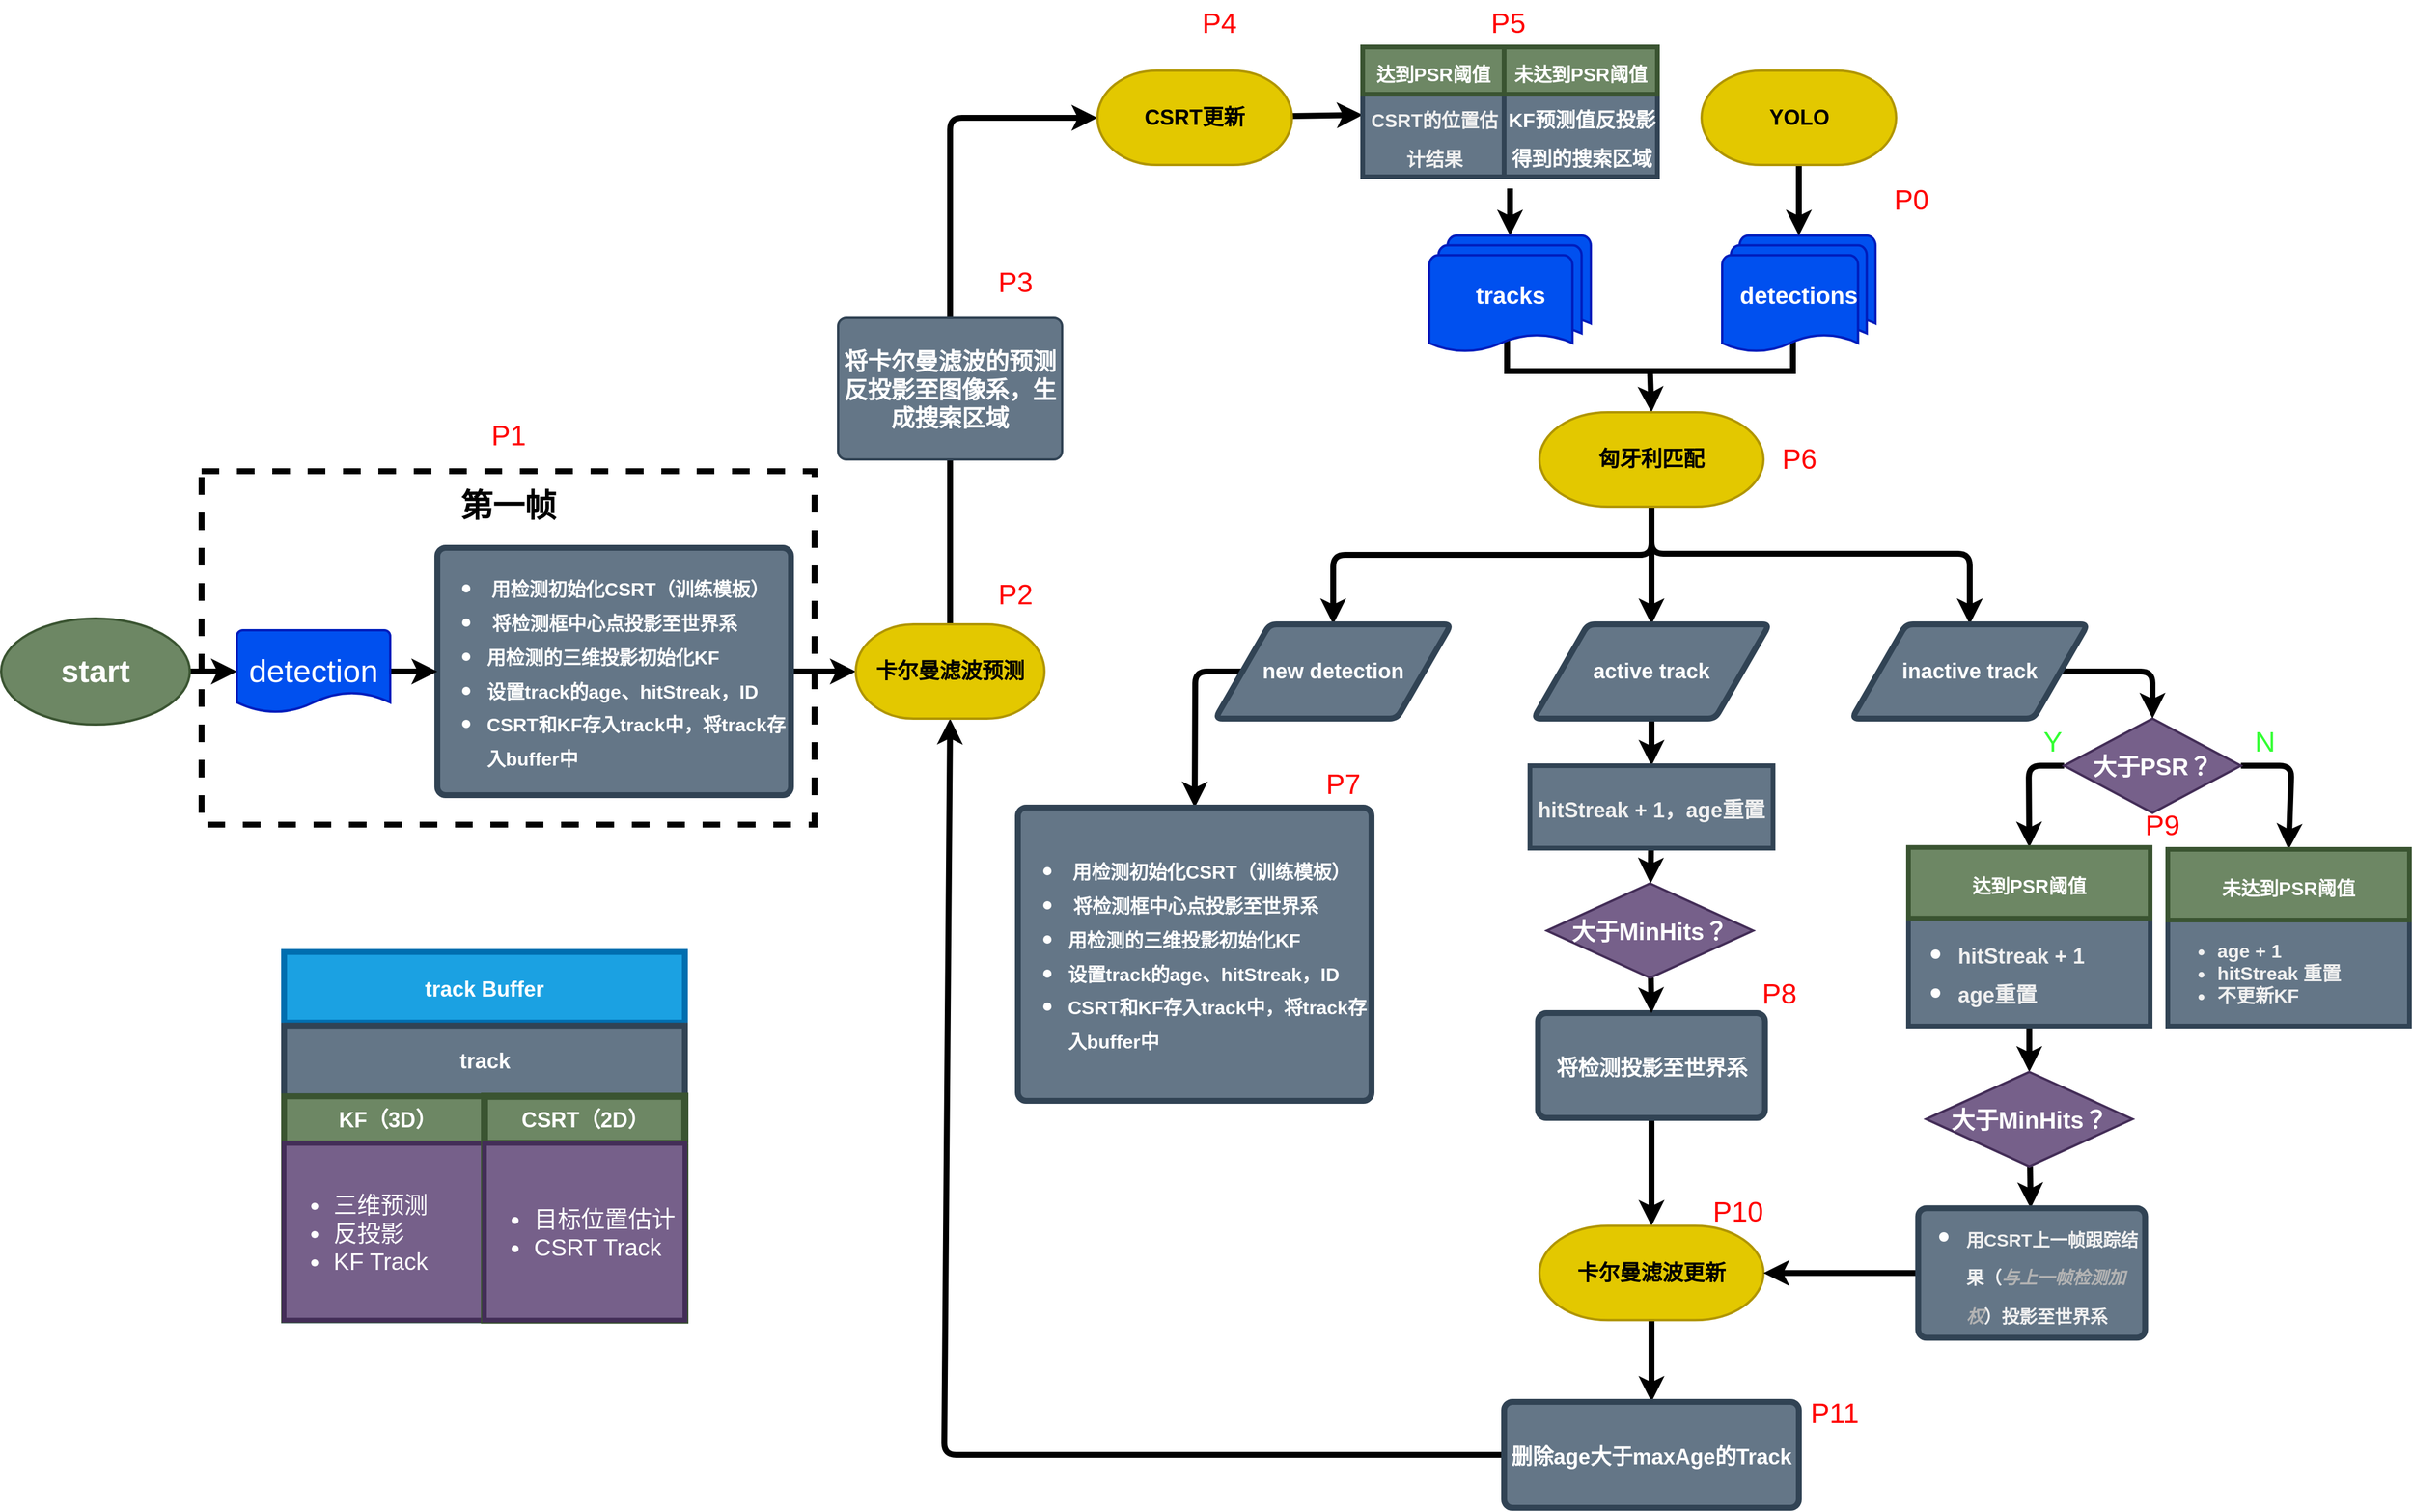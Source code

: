 <mxfile>
    <diagram id="lEXBrJzxEkvyf8anEAot" name="第 1 页">
        <mxGraphModel dx="3330" dy="1825" grid="1" gridSize="10" guides="1" tooltips="1" connect="1" arrows="1" fold="1" page="0" pageScale="1" pageWidth="827" pageHeight="1169" math="0" shadow="0">
            <root>
                <mxCell id="0"/>
                <mxCell id="1" parent="0"/>
                <mxCell id="180" value="" style="rounded=0;whiteSpace=wrap;html=1;fillStyle=auto;strokeWidth=5;fontSize=27;fillColor=none;dashed=1;" parent="1" vertex="1">
                    <mxGeometry x="-790" y="-140" width="520" height="300" as="geometry"/>
                </mxCell>
                <mxCell id="53" style="edgeStyle=none;html=1;exitX=0.5;exitY=1;exitDx=0;exitDy=0;entryX=0.5;entryY=0;entryDx=0;entryDy=0;fontSize=18;strokeWidth=5;" parent="1" target="152" edge="1">
                    <mxGeometry relative="1" as="geometry">
                        <mxPoint x="440" y="-135" as="sourcePoint"/>
                        <mxPoint x="440" y="-45" as="targetPoint"/>
                        <Array as="points">
                            <mxPoint x="440" y="-95"/>
                        </Array>
                    </mxGeometry>
                </mxCell>
                <mxCell id="54" style="edgeStyle=none;html=1;exitX=0.5;exitY=1;exitDx=0;exitDy=0;entryX=0.5;entryY=0;entryDx=0;entryDy=0;fontSize=18;strokeWidth=5;" parent="1" target="151" edge="1">
                    <mxGeometry relative="1" as="geometry">
                        <mxPoint x="440" y="-109" as="sourcePoint"/>
                        <mxPoint x="170" y="16.0" as="targetPoint"/>
                        <Array as="points">
                            <mxPoint x="440" y="-69"/>
                            <mxPoint x="170" y="-69"/>
                        </Array>
                    </mxGeometry>
                </mxCell>
                <mxCell id="55" style="edgeStyle=none;html=1;exitX=0.5;exitY=1;exitDx=0;exitDy=0;entryX=0.5;entryY=0;entryDx=0;entryDy=0;fontSize=18;strokeWidth=5;" parent="1" target="153" edge="1">
                    <mxGeometry relative="1" as="geometry">
                        <mxPoint x="440" y="-110" as="sourcePoint"/>
                        <mxPoint x="720.2" y="12.04" as="targetPoint"/>
                        <Array as="points">
                            <mxPoint x="440" y="-70"/>
                            <mxPoint x="635" y="-70"/>
                            <mxPoint x="710" y="-70"/>
                        </Array>
                    </mxGeometry>
                </mxCell>
                <mxCell id="44" style="edgeStyle=none;html=1;exitX=0;exitY=0.5;exitDx=0;exitDy=0;exitPerimeter=0;fontSize=18;strokeWidth=5;entryX=0.5;entryY=0;entryDx=0;entryDy=0;entryPerimeter=0;" parent="1" source="42" target="109" edge="1">
                    <mxGeometry relative="1" as="geometry">
                        <mxPoint x="441" y="-190" as="targetPoint"/>
                    </mxGeometry>
                </mxCell>
                <mxCell id="42" value="" style="strokeWidth=5;html=1;shape=mxgraph.flowchart.annotation_1;align=left;pointerEvents=1;fontSize=18;rotation=-90;" parent="1" vertex="1">
                    <mxGeometry x="410" y="-375" width="57.5" height="242.5" as="geometry"/>
                </mxCell>
                <mxCell id="250" value="" style="edgeStyle=none;html=1;strokeWidth=5;fontSize=24;fontColor=#B3B3B3;" edge="1" parent="1" source="89" target="198">
                    <mxGeometry relative="1" as="geometry"/>
                </mxCell>
                <mxCell id="89" value="&lt;div style=&quot;&quot;&gt;&lt;b style=&quot;background-color: initial; font-size: 18px;&quot;&gt;将检测投影至世界系&lt;/b&gt;&lt;br&gt;&lt;/div&gt;" style="rounded=1;whiteSpace=wrap;html=1;absoluteArcSize=1;arcSize=14;strokeWidth=5;fontSize=24;fillColor=#647687;align=center;fillStyle=auto;fontColor=#ffffff;strokeColor=#314354;" parent="1" vertex="1">
                    <mxGeometry x="343.75" y="320" width="192.5" height="89" as="geometry"/>
                </mxCell>
                <mxCell id="129" style="edgeStyle=none;html=1;fontSize=20;strokeWidth=5;entryX=0.5;entryY=1;entryDx=0;entryDy=0;entryPerimeter=0;exitX=0;exitY=0.5;exitDx=0;exitDy=0;" parent="1" target="173" edge="1" source="199">
                    <mxGeometry relative="1" as="geometry">
                        <mxPoint x="340" y="725" as="sourcePoint"/>
                        <mxPoint x="-155" as="targetPoint"/>
                        <Array as="points">
                            <mxPoint x="-160" y="695"/>
                        </Array>
                    </mxGeometry>
                </mxCell>
                <mxCell id="109" value="&lt;b&gt;匈牙利匹配&lt;/b&gt;" style="strokeWidth=2;html=1;shape=mxgraph.flowchart.terminator;whiteSpace=wrap;fontSize=18;fillColor=#e3c800;fontColor=#000000;strokeColor=#B09500;" parent="1" vertex="1">
                    <mxGeometry x="345" y="-190" width="190" height="80" as="geometry"/>
                </mxCell>
                <mxCell id="125" style="edgeStyle=none;html=1;exitX=0.5;exitY=1;exitDx=0;exitDy=0;entryX=0.5;entryY=0;entryDx=0;entryDy=0;fontSize=20;strokeWidth=5;entryPerimeter=0;" parent="1" target="145" edge="1">
                    <mxGeometry relative="1" as="geometry">
                        <mxPoint x="320" y="-380" as="sourcePoint"/>
                        <mxPoint x="320" y="-315" as="targetPoint"/>
                    </mxGeometry>
                </mxCell>
                <mxCell id="130" value="track Buffer" style="swimlane;fontSize=18;startSize=60;fillColor=#1ba1e2;strokeColor=#006EAF;fontColor=#ffffff;strokeWidth=5;" parent="1" vertex="1">
                    <mxGeometry x="-720" y="268.13" width="340" height="312.5" as="geometry">
                        <mxRectangle x="610" y="-800" width="140" height="50" as="alternateBounds"/>
                    </mxGeometry>
                </mxCell>
                <mxCell id="137" value="track" style="swimlane;childLayout=stackLayout;resizeParent=1;resizeParentMax=0;startSize=60;html=1;labelBackgroundColor=none;labelBorderColor=none;fontSize=18;fillColor=#647687;fontColor=#ffffff;strokeColor=#314354;strokeWidth=5;" parent="130" vertex="1">
                    <mxGeometry y="62.5" width="340" height="250" as="geometry">
                        <mxRectangle y="62.5" width="200" height="60" as="alternateBounds"/>
                    </mxGeometry>
                </mxCell>
                <mxCell id="138" value="&amp;nbsp;KF（3D）" style="swimlane;startSize=40;html=1;labelBackgroundColor=none;labelBorderColor=none;fontSize=18;fillColor=#6d8764;fontColor=#ffffff;strokeColor=#3A5431;strokeWidth=5;" parent="137" vertex="1">
                    <mxGeometry y="60" width="170" height="190" as="geometry">
                        <mxRectangle y="60" width="50" height="180" as="alternateBounds"/>
                    </mxGeometry>
                </mxCell>
                <mxCell id="143" value="&lt;ul&gt;&lt;li&gt;三维预测&lt;/li&gt;&lt;li&gt;反投影&lt;/li&gt;&lt;li style=&quot;&quot;&gt;KF Track&lt;/li&gt;&lt;/ul&gt;" style="rounded=0;whiteSpace=wrap;html=1;fillStyle=auto;fontSize=20;fillColor=#76608a;fontColor=#ffffff;strokeColor=#432D57;strokeWidth=4;align=left;" parent="138" vertex="1">
                    <mxGeometry y="40" width="170" height="150" as="geometry"/>
                </mxCell>
                <mxCell id="140" value="CSRT（2D）" style="swimlane;startSize=40;html=1;labelBackgroundColor=none;labelBorderColor=none;fontSize=18;fillColor=#6d8764;fontColor=#ffffff;strokeColor=#3A5431;strokeWidth=6;" parent="137" vertex="1">
                    <mxGeometry x="170" y="60" width="170" height="190" as="geometry"/>
                </mxCell>
                <mxCell id="144" value="&lt;ul&gt;&lt;li&gt;&lt;span style=&quot;background-color: initial;&quot;&gt;目标位置估计&lt;/span&gt;&lt;/li&gt;&lt;li&gt;&lt;span style=&quot;background-color: initial;&quot;&gt;CSRT Track&lt;/span&gt;&lt;/li&gt;&lt;/ul&gt;" style="rounded=0;whiteSpace=wrap;html=1;fillStyle=auto;fontSize=20;fillColor=#76608a;fontColor=#ffffff;strokeColor=#432D57;strokeWidth=4;align=left;" parent="140" vertex="1">
                    <mxGeometry y="40" width="170" height="150" as="geometry"/>
                </mxCell>
                <mxCell id="142" value="" style="swimlane;startSize=20;html=1;labelBackgroundColor=none;labelBorderColor=none;fontSize=18;" parent="137" vertex="1">
                    <mxGeometry x="340" y="60" height="190" as="geometry"/>
                </mxCell>
                <mxCell id="145" value="&lt;b&gt;tracks&lt;/b&gt;" style="strokeWidth=2;html=1;shape=mxgraph.flowchart.multi-document;whiteSpace=wrap;fillStyle=auto;fontSize=20;fillColor=#0050ef;strokeColor=#001DBC;fontColor=#ffffff;align=center;" parent="1" vertex="1">
                    <mxGeometry x="251.5" y="-340" width="137" height="100" as="geometry"/>
                </mxCell>
                <mxCell id="148" value="&lt;b&gt;detections&lt;/b&gt;" style="strokeWidth=2;html=1;shape=mxgraph.flowchart.multi-document;whiteSpace=wrap;fillStyle=auto;fontSize=20;fillColor=#0050ef;strokeColor=#001DBC;fontColor=#ffffff;align=center;" parent="1" vertex="1">
                    <mxGeometry x="500" y="-340" width="130" height="100" as="geometry"/>
                </mxCell>
                <mxCell id="244" style="edgeStyle=none;html=1;exitX=1;exitY=0.5;exitDx=0;exitDy=0;exitPerimeter=0;entryX=0.5;entryY=0;entryDx=0;entryDy=0;strokeWidth=5;fontSize=24;fontColor=#B3B3B3;" edge="1" parent="1" source="149" target="187">
                    <mxGeometry relative="1" as="geometry">
                        <Array as="points">
                            <mxPoint x="983" y="110"/>
                        </Array>
                    </mxGeometry>
                </mxCell>
                <mxCell id="259" style="edgeStyle=none;html=1;exitX=0;exitY=0.5;exitDx=0;exitDy=0;exitPerimeter=0;entryX=0.5;entryY=0;entryDx=0;entryDy=0;strokeWidth=5;fontSize=24;fontColor=#B3B3B3;" edge="1" parent="1" source="149" target="188">
                    <mxGeometry relative="1" as="geometry">
                        <Array as="points">
                            <mxPoint x="760" y="110"/>
                        </Array>
                    </mxGeometry>
                </mxCell>
                <mxCell id="149" value="&lt;b&gt;大于PSR？&lt;/b&gt;" style="strokeWidth=2;html=1;shape=mxgraph.flowchart.decision;whiteSpace=wrap;fillStyle=auto;fontSize=20;fillColor=#76608a;fontColor=#ffffff;strokeColor=#432D57;" parent="1" vertex="1">
                    <mxGeometry x="790.01" y="70" width="150" height="80" as="geometry"/>
                </mxCell>
                <mxCell id="272" style="edgeStyle=none;html=1;exitX=0;exitY=0.5;exitDx=0;exitDy=0;entryX=0.5;entryY=0;entryDx=0;entryDy=0;strokeWidth=5;fontSize=24;fontColor=#B3B3B3;" edge="1" parent="1" source="151" target="83">
                    <mxGeometry relative="1" as="geometry">
                        <Array as="points">
                            <mxPoint x="53" y="30"/>
                        </Array>
                    </mxGeometry>
                </mxCell>
                <mxCell id="151" value="&lt;b style=&quot;font-size: 18px;&quot;&gt;new detection&lt;/b&gt;" style="shape=parallelogram;html=1;strokeWidth=5;perimeter=parallelogramPerimeter;whiteSpace=wrap;rounded=1;arcSize=12;size=0.23;fillStyle=auto;fontSize=16;fillColor=#647687;fontColor=#ffffff;strokeColor=#314354;" parent="1" vertex="1">
                    <mxGeometry x="70" y="-10" width="200" height="80" as="geometry"/>
                </mxCell>
                <mxCell id="267" value="" style="edgeStyle=none;html=1;strokeWidth=5;fontSize=24;fontColor=#B3B3B3;" edge="1" parent="1" source="152" target="266">
                    <mxGeometry relative="1" as="geometry"/>
                </mxCell>
                <mxCell id="152" value="&lt;b style=&quot;font-size: 18px;&quot;&gt;active track&lt;/b&gt;" style="shape=parallelogram;html=1;strokeWidth=5;perimeter=parallelogramPerimeter;whiteSpace=wrap;rounded=1;arcSize=12;size=0.23;fillStyle=auto;fontSize=16;fillColor=#647687;fontColor=#ffffff;strokeColor=#314354;" parent="1" vertex="1">
                    <mxGeometry x="340" y="-10" width="200" height="80" as="geometry"/>
                </mxCell>
                <mxCell id="213" style="edgeStyle=none;html=1;exitX=1;exitY=0.5;exitDx=0;exitDy=0;entryX=0.5;entryY=0;entryDx=0;entryDy=0;entryPerimeter=0;strokeWidth=5;fontSize=18;" parent="1" source="153" target="149" edge="1">
                    <mxGeometry relative="1" as="geometry">
                        <Array as="points">
                            <mxPoint x="865" y="30"/>
                        </Array>
                    </mxGeometry>
                </mxCell>
                <mxCell id="153" value="&lt;b style=&quot;font-size: 18px;&quot;&gt;inactive track&lt;/b&gt;" style="shape=parallelogram;html=1;strokeWidth=5;perimeter=parallelogramPerimeter;whiteSpace=wrap;rounded=1;arcSize=12;size=0.23;fillStyle=auto;fontSize=16;fillColor=#647687;fontColor=#ffffff;strokeColor=#314354;" parent="1" vertex="1">
                    <mxGeometry x="610" y="-10" width="200" height="80" as="geometry"/>
                </mxCell>
                <mxCell id="177" value="" style="edgeStyle=none;html=1;strokeWidth=5;fontSize=27;" parent="1" source="160" target="175" edge="1">
                    <mxGeometry relative="1" as="geometry"/>
                </mxCell>
                <mxCell id="160" value="&lt;b&gt;&lt;font style=&quot;font-size: 27px;&quot;&gt;start&lt;/font&gt;&lt;/b&gt;" style="strokeWidth=2;html=1;shape=mxgraph.flowchart.start_1;whiteSpace=wrap;fillStyle=auto;fontSize=16;fillColor=#6d8764;strokeColor=#3A5431;fontColor=#ffffff;" parent="1" vertex="1">
                    <mxGeometry x="-960" y="-15" width="160" height="90" as="geometry"/>
                </mxCell>
                <mxCell id="172" style="edgeStyle=none;html=1;exitX=1;exitY=0.5;exitDx=0;exitDy=0;strokeWidth=5;fontSize=27;entryX=0;entryY=0.5;entryDx=0;entryDy=0;entryPerimeter=0;" parent="1" source="161" target="173" edge="1">
                    <mxGeometry relative="1" as="geometry">
                        <mxPoint x="-260" y="-150" as="targetPoint"/>
                        <Array as="points"/>
                    </mxGeometry>
                </mxCell>
                <mxCell id="161" value="&lt;div style=&quot;&quot;&gt;&lt;ul&gt;&lt;li&gt;&lt;span style=&quot;background-color: initial;&quot;&gt;&lt;b&gt;&lt;font style=&quot;font-size: 14px;&quot;&gt;&amp;nbsp;&lt;/font&gt;&lt;font style=&quot;font-size: 16px;&quot;&gt;用检测初始化CSRT（训练模板）&lt;/font&gt;&lt;/b&gt;&lt;/span&gt;&lt;/li&gt;&lt;li&gt;&lt;span style=&quot;background-color: initial;&quot;&gt;&lt;font size=&quot;3&quot; style=&quot;&quot;&gt;&lt;b&gt;&amp;nbsp;将检测框中心点投影至世界系&lt;/b&gt;&lt;/font&gt;&lt;/span&gt;&lt;/li&gt;&lt;li&gt;&lt;span style=&quot;background-color: initial;&quot;&gt;&lt;font size=&quot;3&quot; style=&quot;&quot;&gt;&lt;b&gt;用检测的三维投影初始化KF&lt;/b&gt;&lt;/font&gt;&lt;/span&gt;&lt;/li&gt;&lt;li&gt;&lt;span style=&quot;background-color: initial;&quot;&gt;&lt;font size=&quot;3&quot; style=&quot;&quot;&gt;&lt;b&gt;设置track的age、hitStreak，ID&lt;/b&gt;&lt;/font&gt;&lt;/span&gt;&lt;/li&gt;&lt;li&gt;&lt;font size=&quot;3&quot; style=&quot;&quot;&gt;&lt;b&gt;CSRT和KF存入track中，将track存入buffer中&lt;/b&gt;&lt;/font&gt;&lt;/li&gt;&lt;/ul&gt;&lt;/div&gt;" style="rounded=1;whiteSpace=wrap;html=1;absoluteArcSize=1;arcSize=14;strokeWidth=5;fontSize=24;fillColor=#647687;align=left;fontColor=#ffffff;strokeColor=#314354;" parent="1" vertex="1">
                    <mxGeometry x="-590" y="-75" width="300" height="210" as="geometry"/>
                </mxCell>
                <mxCell id="174" style="edgeStyle=none;html=1;exitX=0.5;exitY=0;exitDx=0;exitDy=0;exitPerimeter=0;strokeWidth=5;fontSize=27;entryX=0;entryY=0.5;entryDx=0;entryDy=0;entryPerimeter=0;" parent="1" source="173" target="209" edge="1">
                    <mxGeometry relative="1" as="geometry">
                        <mxPoint x="-155" y="-380" as="targetPoint"/>
                        <Array as="points">
                            <mxPoint x="-155" y="-440"/>
                        </Array>
                    </mxGeometry>
                </mxCell>
                <mxCell id="173" value="&lt;b&gt;卡尔曼滤波预测&lt;/b&gt;" style="strokeWidth=2;html=1;shape=mxgraph.flowchart.terminator;whiteSpace=wrap;fontSize=18;fillColor=#e3c800;fontColor=#000000;strokeColor=#B09500;" parent="1" vertex="1">
                    <mxGeometry x="-235" y="-10" width="160" height="80" as="geometry"/>
                </mxCell>
                <mxCell id="178" value="" style="edgeStyle=none;html=1;strokeWidth=5;fontSize=27;" parent="1" source="175" target="161" edge="1">
                    <mxGeometry relative="1" as="geometry"/>
                </mxCell>
                <mxCell id="175" value="detection" style="strokeWidth=2;html=1;shape=mxgraph.flowchart.document2;whiteSpace=wrap;size=0.25;fillStyle=auto;strokeColor=#001DBC;fontSize=27;fillColor=#0050ef;fontColor=#ffffff;" parent="1" vertex="1">
                    <mxGeometry x="-760" y="-5" width="130" height="70" as="geometry"/>
                </mxCell>
                <mxCell id="179" value="&lt;b&gt;第一帧&lt;/b&gt;" style="text;html=1;align=center;verticalAlign=middle;resizable=0;points=[];autosize=1;strokeColor=none;fillColor=none;fontSize=27;" parent="1" vertex="1">
                    <mxGeometry x="-580" y="-135" width="100" height="50" as="geometry"/>
                </mxCell>
                <mxCell id="182" style="edgeStyle=none;html=1;entryX=0.5;entryY=0;entryDx=0;entryDy=0;entryPerimeter=0;strokeWidth=5;fontSize=27;" parent="1" source="181" target="148" edge="1">
                    <mxGeometry relative="1" as="geometry"/>
                </mxCell>
                <mxCell id="181" value="&lt;b&gt;YOLO&lt;/b&gt;" style="strokeWidth=2;html=1;shape=mxgraph.flowchart.terminator;whiteSpace=wrap;fontSize=18;fillColor=#e3c800;fontColor=#000000;strokeColor=#B09500;" parent="1" vertex="1">
                    <mxGeometry x="482.5" y="-480" width="165" height="80" as="geometry"/>
                </mxCell>
                <mxCell id="260" value="" style="edgeStyle=none;html=1;strokeWidth=5;fontSize=24;fontColor=#B3B3B3;" edge="1" parent="1" source="185" target="253">
                    <mxGeometry relative="1" as="geometry"/>
                </mxCell>
                <mxCell id="185" value="&lt;ul&gt;&lt;li&gt;&lt;b style=&quot;background-color: initial;&quot;&gt;&lt;font style=&quot;&quot;&gt;&lt;font style=&quot;font-size: 18px;&quot; color=&quot;#f0f0f0&quot;&gt;hitStreak + 1&lt;/font&gt;&lt;/font&gt;&lt;/b&gt;&lt;/li&gt;&lt;li&gt;&lt;b style=&quot;background-color: initial;&quot;&gt;&lt;font style=&quot;&quot;&gt;&lt;font style=&quot;font-size: 18px;&quot; color=&quot;#f0f0f0&quot;&gt;age重置&lt;/font&gt;&lt;/font&gt;&lt;/b&gt;&lt;/li&gt;&lt;/ul&gt;" style="rounded=0;whiteSpace=wrap;html=1;fillStyle=auto;strokeColor=#314354;strokeWidth=4;fontSize=27;fillColor=#647687;fontColor=#ffffff;align=left;container=0;" parent="1" vertex="1">
                    <mxGeometry x="658" y="239.38" width="205" height="91.62" as="geometry"/>
                </mxCell>
                <mxCell id="186" value="&lt;ul style=&quot;color: rgb(240, 240, 240); font-size: 16px;&quot;&gt;&lt;li&gt;&lt;b&gt;age + 1&lt;/b&gt;&lt;/li&gt;&lt;li&gt;&lt;b&gt;hitStreak 重置&lt;/b&gt;&lt;/li&gt;&lt;li&gt;&lt;b&gt;不更新KF&lt;/b&gt;&lt;/li&gt;&lt;/ul&gt;" style="rounded=0;whiteSpace=wrap;html=1;fillStyle=auto;strokeColor=#314354;strokeWidth=4;fontSize=27;fillColor=#647687;fontColor=#ffffff;align=left;container=0;" parent="1" vertex="1">
                    <mxGeometry x="878" y="241" width="205" height="90" as="geometry"/>
                </mxCell>
                <mxCell id="187" value="&lt;b style=&quot;font-size: 16px;&quot;&gt;未达到PSR阈值&lt;/b&gt;" style="rounded=0;whiteSpace=wrap;html=1;fillStyle=auto;strokeColor=#3A5431;strokeWidth=4;fontSize=27;fillColor=#6d8764;fontColor=#ffffff;container=0;" parent="1" vertex="1">
                    <mxGeometry x="878" y="181" width="205" height="60" as="geometry"/>
                </mxCell>
                <mxCell id="188" value="&lt;b style=&quot;font-size: 16px;&quot;&gt;达到PSR阈值&lt;/b&gt;" style="rounded=0;whiteSpace=wrap;html=1;fillStyle=auto;strokeColor=#3A5431;strokeWidth=4;fontSize=27;fillColor=#6d8764;fontColor=#ffffff;container=0;" parent="1" vertex="1">
                    <mxGeometry x="658" y="179.38" width="205" height="60" as="geometry"/>
                </mxCell>
                <mxCell id="200" value="" style="edgeStyle=none;html=1;strokeWidth=5;fontSize=15;" parent="1" source="198" target="199" edge="1">
                    <mxGeometry relative="1" as="geometry"/>
                </mxCell>
                <mxCell id="198" value="&lt;b&gt;卡尔曼滤波更新&lt;/b&gt;" style="strokeWidth=2;html=1;shape=mxgraph.flowchart.terminator;whiteSpace=wrap;fontSize=18;fillColor=#e3c800;fontColor=#000000;strokeColor=#B09500;" parent="1" vertex="1">
                    <mxGeometry x="345" y="500.63" width="190" height="80" as="geometry"/>
                </mxCell>
                <mxCell id="199" value="&lt;div style=&quot;&quot;&gt;&lt;b style=&quot;text-align: left; background-color: initial;&quot;&gt;&lt;font style=&quot;font-size: 18px;&quot;&gt;删除age大于maxAge的Track&lt;/font&gt;&lt;/b&gt;&lt;br&gt;&lt;/div&gt;" style="rounded=1;whiteSpace=wrap;html=1;absoluteArcSize=1;arcSize=14;strokeWidth=5;fontSize=24;fillColor=#647687;align=center;fillStyle=auto;fontColor=#ffffff;strokeColor=#314354;" parent="1" vertex="1">
                    <mxGeometry x="315" y="650" width="250" height="90" as="geometry"/>
                </mxCell>
                <mxCell id="212" value="" style="edgeStyle=none;html=1;strokeWidth=5;fontSize=18;entryX=0;entryY=0.25;entryDx=0;entryDy=0;" parent="1" source="209" target="214" edge="1">
                    <mxGeometry relative="1" as="geometry">
                        <mxPoint x="203.75" y="-440" as="targetPoint"/>
                    </mxGeometry>
                </mxCell>
                <mxCell id="209" value="&lt;b&gt;CSRT更新&lt;/b&gt;" style="strokeWidth=2;html=1;shape=mxgraph.flowchart.terminator;whiteSpace=wrap;fontSize=18;fillColor=#e3c800;fontColor=#000000;strokeColor=#B09500;" parent="1" vertex="1">
                    <mxGeometry x="-30" y="-480" width="165" height="80" as="geometry"/>
                </mxCell>
                <mxCell id="218" value="" style="group" parent="1" vertex="1" connectable="0">
                    <mxGeometry x="195" y="-500" width="250" height="110" as="geometry"/>
                </mxCell>
                <mxCell id="214" value="&lt;div style=&quot;text-align: center;&quot;&gt;&lt;b style=&quot;background-color: initial; color: rgb(240, 240, 240); font-size: 16px;&quot;&gt;CSRT的位置&lt;/b&gt;&lt;b style=&quot;background-color: initial; color: rgb(240, 240, 240); font-size: 16px;&quot;&gt;估计结果&lt;/b&gt;&lt;/div&gt;" style="rounded=0;whiteSpace=wrap;html=1;fillStyle=auto;strokeColor=#314354;strokeWidth=4;fontSize=27;fillColor=#647687;fontColor=#ffffff;align=left;container=0;" parent="218" vertex="1">
                    <mxGeometry y="40" width="120" height="70" as="geometry"/>
                </mxCell>
                <mxCell id="215" value="&lt;div style=&quot;text-align: center;&quot;&gt;&lt;b style=&quot;background-color: initial;&quot;&gt;&lt;font style=&quot;font-size: 17px;&quot;&gt;KF预测值反投影得到的搜索区域&lt;/font&gt;&lt;/b&gt;&lt;br&gt;&lt;/div&gt;" style="rounded=0;whiteSpace=wrap;html=1;fillStyle=auto;strokeColor=#314354;strokeWidth=4;fontSize=27;fillColor=#647687;fontColor=#ffffff;align=left;container=0;" parent="218" vertex="1">
                    <mxGeometry x="120" y="40" width="130" height="70" as="geometry"/>
                </mxCell>
                <mxCell id="216" value="&lt;b style=&quot;font-size: 16px;&quot;&gt;未达到PSR阈值&lt;/b&gt;" style="rounded=0;whiteSpace=wrap;html=1;fillStyle=auto;strokeColor=#3A5431;strokeWidth=4;fontSize=27;fillColor=#6d8764;fontColor=#ffffff;container=0;" parent="218" vertex="1">
                    <mxGeometry x="120" width="130" height="40" as="geometry"/>
                </mxCell>
                <mxCell id="217" value="&lt;b style=&quot;font-size: 16px;&quot;&gt;达到PSR阈值&lt;/b&gt;" style="rounded=0;whiteSpace=wrap;html=1;fillStyle=auto;strokeColor=#3A5431;strokeWidth=4;fontSize=27;fillColor=#6d8764;fontColor=#ffffff;container=0;" parent="218" vertex="1">
                    <mxGeometry width="120" height="40" as="geometry"/>
                </mxCell>
                <mxCell id="219" value="将卡尔曼滤波的预测反投影至图像系，生成搜索区域" style="rounded=1;whiteSpace=wrap;absoluteArcSize=1;arcSize=14;strokeWidth=2;fontSize=20;fillColor=#647687;align=center;fillStyle=auto;fontColor=#ffffff;strokeColor=#314354;labelPosition=center;verticalLabelPosition=middle;verticalAlign=middle;fontStyle=1" parent="1" vertex="1">
                    <mxGeometry x="-250" y="-270" width="190" height="120" as="geometry"/>
                </mxCell>
                <mxCell id="220" value="&lt;font color=&quot;#ff0000&quot; style=&quot;font-size: 24px;&quot;&gt;P1&lt;/font&gt;" style="text;html=1;align=center;verticalAlign=middle;resizable=0;points=[];autosize=1;strokeColor=none;fillColor=none;" vertex="1" parent="1">
                    <mxGeometry x="-555" y="-190" width="50" height="40" as="geometry"/>
                </mxCell>
                <mxCell id="221" value="&lt;font color=&quot;#ff0000&quot; style=&quot;font-size: 24px;&quot;&gt;P2&lt;/font&gt;" style="text;html=1;align=center;verticalAlign=middle;resizable=0;points=[];autosize=1;strokeColor=none;fillColor=none;" vertex="1" parent="1">
                    <mxGeometry x="-125" y="-55" width="50" height="40" as="geometry"/>
                </mxCell>
                <mxCell id="222" value="&lt;font color=&quot;#ff0000&quot; style=&quot;font-size: 24px;&quot;&gt;P3&lt;/font&gt;" style="text;html=1;align=center;verticalAlign=middle;resizable=0;points=[];autosize=1;strokeColor=none;fillColor=none;" vertex="1" parent="1">
                    <mxGeometry x="-125" y="-320" width="50" height="40" as="geometry"/>
                </mxCell>
                <mxCell id="223" value="&lt;font color=&quot;#ff0000&quot; style=&quot;font-size: 24px;&quot;&gt;P4&lt;/font&gt;" style="text;html=1;align=center;verticalAlign=middle;resizable=0;points=[];autosize=1;strokeColor=none;fillColor=none;" vertex="1" parent="1">
                    <mxGeometry x="47.5" y="-540" width="50" height="40" as="geometry"/>
                </mxCell>
                <mxCell id="224" value="&lt;font color=&quot;#ff0000&quot; style=&quot;font-size: 24px;&quot;&gt;P5&lt;/font&gt;" style="text;html=1;align=center;verticalAlign=middle;resizable=0;points=[];autosize=1;strokeColor=none;fillColor=none;" vertex="1" parent="1">
                    <mxGeometry x="292.5" y="-540" width="50" height="40" as="geometry"/>
                </mxCell>
                <mxCell id="226" value="&lt;font color=&quot;#ff0000&quot; style=&quot;font-size: 24px;&quot;&gt;P6&lt;/font&gt;" style="text;html=1;align=center;verticalAlign=middle;resizable=0;points=[];autosize=1;strokeColor=none;fillColor=none;" vertex="1" parent="1">
                    <mxGeometry x="540" y="-170" width="50" height="40" as="geometry"/>
                </mxCell>
                <mxCell id="227" value="&lt;font color=&quot;#ff0000&quot; style=&quot;font-size: 24px;&quot;&gt;P8&lt;/font&gt;" style="text;html=1;align=center;verticalAlign=middle;resizable=0;points=[];autosize=1;strokeColor=none;fillColor=none;" vertex="1" parent="1">
                    <mxGeometry x="522.5" y="284" width="50" height="40" as="geometry"/>
                </mxCell>
                <mxCell id="228" value="&lt;font color=&quot;#ff0000&quot; style=&quot;font-size: 24px;&quot;&gt;P9&lt;/font&gt;" style="text;html=1;align=center;verticalAlign=middle;resizable=0;points=[];autosize=1;strokeColor=none;fillColor=none;" vertex="1" parent="1">
                    <mxGeometry x="848" y="141" width="50" height="40" as="geometry"/>
                </mxCell>
                <mxCell id="229" value="&lt;font color=&quot;#ff0000&quot; style=&quot;font-size: 24px;&quot;&gt;P10&lt;/font&gt;" style="text;html=1;align=center;verticalAlign=middle;resizable=0;points=[];autosize=1;strokeColor=none;fillColor=none;" vertex="1" parent="1">
                    <mxGeometry x="477.5" y="469.38" width="70" height="40" as="geometry"/>
                </mxCell>
                <mxCell id="230" value="&lt;font color=&quot;#ff0000&quot; style=&quot;font-size: 24px;&quot;&gt;P11&lt;/font&gt;" style="text;html=1;align=center;verticalAlign=middle;resizable=0;points=[];autosize=1;strokeColor=none;fillColor=none;" vertex="1" parent="1">
                    <mxGeometry x="565" y="640" width="60" height="40" as="geometry"/>
                </mxCell>
                <mxCell id="231" value="&lt;font color=&quot;#ff0000&quot; style=&quot;font-size: 24px;&quot;&gt;P0&lt;/font&gt;" style="text;html=1;align=center;verticalAlign=middle;resizable=0;points=[];autosize=1;strokeColor=none;fillColor=none;" vertex="1" parent="1">
                    <mxGeometry x="635" y="-390" width="50" height="40" as="geometry"/>
                </mxCell>
                <mxCell id="233" value="&lt;font color=&quot;#33ff33&quot;&gt;Y&lt;/font&gt;" style="text;html=1;align=center;verticalAlign=middle;resizable=0;points=[];autosize=1;strokeColor=none;fillColor=none;fontSize=24;fontColor=#FF0000;" vertex="1" parent="1">
                    <mxGeometry x="760" y="70" width="40" height="40" as="geometry"/>
                </mxCell>
                <mxCell id="234" value="N" style="text;html=1;align=center;verticalAlign=middle;resizable=0;points=[];autosize=1;strokeColor=none;fillColor=none;fontSize=24;fontColor=#33FF33;" vertex="1" parent="1">
                    <mxGeometry x="940.01" y="70" width="40" height="40" as="geometry"/>
                </mxCell>
                <mxCell id="261" value="" style="edgeStyle=none;html=1;strokeWidth=5;fontSize=24;fontColor=#B3B3B3;" edge="1" parent="1" source="253" target="258">
                    <mxGeometry relative="1" as="geometry"/>
                </mxCell>
                <mxCell id="253" value="&lt;b&gt;大于MinHits？&lt;/b&gt;" style="strokeWidth=2;html=1;shape=mxgraph.flowchart.decision;whiteSpace=wrap;fillStyle=auto;fontSize=20;fillColor=#76608a;fontColor=#ffffff;strokeColor=#432D57;" vertex="1" parent="1">
                    <mxGeometry x="673" y="370" width="175" height="80" as="geometry"/>
                </mxCell>
                <mxCell id="265" style="edgeStyle=none;html=1;entryX=0.5;entryY=0;entryDx=0;entryDy=0;strokeWidth=5;fontSize=24;fontColor=#B3B3B3;" edge="1" parent="1" source="254" target="89">
                    <mxGeometry relative="1" as="geometry"/>
                </mxCell>
                <mxCell id="254" value="&lt;b&gt;大于MinHits？&lt;/b&gt;" style="strokeWidth=2;html=1;shape=mxgraph.flowchart.decision;whiteSpace=wrap;fillStyle=auto;fontSize=20;fillColor=#76608a;fontColor=#ffffff;strokeColor=#432D57;" vertex="1" parent="1">
                    <mxGeometry x="351.25" y="210" width="175" height="80" as="geometry"/>
                </mxCell>
                <mxCell id="263" style="edgeStyle=none;html=1;entryX=1;entryY=0.5;entryDx=0;entryDy=0;entryPerimeter=0;strokeWidth=5;fontSize=24;fontColor=#B3B3B3;" edge="1" parent="1" source="258" target="198">
                    <mxGeometry relative="1" as="geometry"/>
                </mxCell>
                <mxCell id="258" value="&lt;div style=&quot;&quot;&gt;&lt;ul style=&quot;font-size: 27px; text-align: left;&quot;&gt;&lt;li&gt;&lt;b style=&quot;background-color: initial;&quot;&gt;&lt;font style=&quot;font-size: 15px;&quot;&gt;&lt;font color=&quot;#f0f0f0&quot;&gt;用CSRT上一帧跟踪结果（&lt;/font&gt;&lt;i&gt;&lt;font color=&quot;#b3b3b3&quot;&gt;与上一帧检测加权&lt;/font&gt;&lt;/i&gt;&lt;font color=&quot;#f0f0f0&quot;&gt;）投影至世界系&lt;/font&gt;&lt;/font&gt;&lt;/b&gt;&lt;/li&gt;&lt;/ul&gt;&lt;/div&gt;" style="rounded=1;whiteSpace=wrap;html=1;absoluteArcSize=1;arcSize=14;strokeWidth=5;fontSize=24;fillColor=#647687;align=center;fillStyle=auto;fontColor=#ffffff;strokeColor=#314354;" vertex="1" parent="1">
                    <mxGeometry x="666.25" y="485.63" width="192.5" height="110" as="geometry"/>
                </mxCell>
                <mxCell id="268" value="" style="edgeStyle=none;html=1;strokeWidth=5;fontSize=24;fontColor=#B3B3B3;" edge="1" parent="1" source="266" target="254">
                    <mxGeometry relative="1" as="geometry"/>
                </mxCell>
                <mxCell id="266" value="&lt;div style=&quot;&quot;&gt;&lt;b style=&quot;background-color: initial;&quot;&gt;&lt;font style=&quot;&quot;&gt;&lt;font style=&quot;font-size: 18px;&quot; color=&quot;#f0f0f0&quot;&gt;hitStreak + 1，age重置&lt;/font&gt;&lt;/font&gt;&lt;/b&gt;&lt;br&gt;&lt;/div&gt;" style="rounded=0;whiteSpace=wrap;html=1;fillStyle=auto;strokeColor=#314354;strokeWidth=4;fontSize=27;fillColor=#647687;fontColor=#ffffff;align=center;container=0;" vertex="1" parent="1">
                    <mxGeometry x="336.88" y="110" width="206.25" height="70" as="geometry"/>
                </mxCell>
                <mxCell id="270" value="" style="group" vertex="1" connectable="0" parent="1">
                    <mxGeometry x="-97.5" y="105.5" width="300" height="289" as="geometry"/>
                </mxCell>
                <mxCell id="83" value="&lt;div style=&quot;&quot;&gt;&lt;ul&gt;&lt;li&gt;&lt;span style=&quot;background-color: initial;&quot;&gt;&lt;b&gt;&lt;font style=&quot;font-size: 14px;&quot;&gt;&amp;nbsp;&lt;/font&gt;&lt;font style=&quot;font-size: 16px;&quot;&gt;用检测初始化CSRT（训练模板）&lt;/font&gt;&lt;/b&gt;&lt;/span&gt;&lt;/li&gt;&lt;li&gt;&lt;span style=&quot;background-color: initial;&quot;&gt;&lt;font size=&quot;3&quot; style=&quot;&quot;&gt;&lt;b&gt;&amp;nbsp;将检测框中心点投影至世界系&lt;/b&gt;&lt;/font&gt;&lt;/span&gt;&lt;/li&gt;&lt;li&gt;&lt;span style=&quot;background-color: initial;&quot;&gt;&lt;font size=&quot;3&quot; style=&quot;&quot;&gt;&lt;b&gt;用检测的三维投影初始化KF&lt;/b&gt;&lt;/font&gt;&lt;/span&gt;&lt;/li&gt;&lt;li&gt;&lt;span style=&quot;background-color: initial;&quot;&gt;&lt;font size=&quot;3&quot; style=&quot;&quot;&gt;&lt;b&gt;设置track的age、hitStreak，ID&lt;/b&gt;&lt;/font&gt;&lt;/span&gt;&lt;/li&gt;&lt;li&gt;&lt;font size=&quot;3&quot; style=&quot;&quot;&gt;&lt;b&gt;CSRT和KF存入track中，将track存入buffer中&lt;/b&gt;&lt;/font&gt;&lt;/li&gt;&lt;/ul&gt;&lt;/div&gt;" style="rounded=1;whiteSpace=wrap;html=1;absoluteArcSize=1;arcSize=14;strokeWidth=5;fontSize=24;fillColor=#647687;align=left;fontColor=#ffffff;strokeColor=#314354;" parent="270" vertex="1">
                    <mxGeometry y="40" width="300" height="249" as="geometry"/>
                </mxCell>
                <mxCell id="225" value="&lt;font color=&quot;#ff0000&quot; style=&quot;font-size: 24px;&quot;&gt;P7&lt;/font&gt;" style="text;html=1;align=center;verticalAlign=middle;resizable=0;points=[];autosize=1;strokeColor=none;fillColor=none;" vertex="1" parent="270">
                    <mxGeometry x="250" width="50" height="40" as="geometry"/>
                </mxCell>
            </root>
        </mxGraphModel>
    </diagram>
</mxfile>